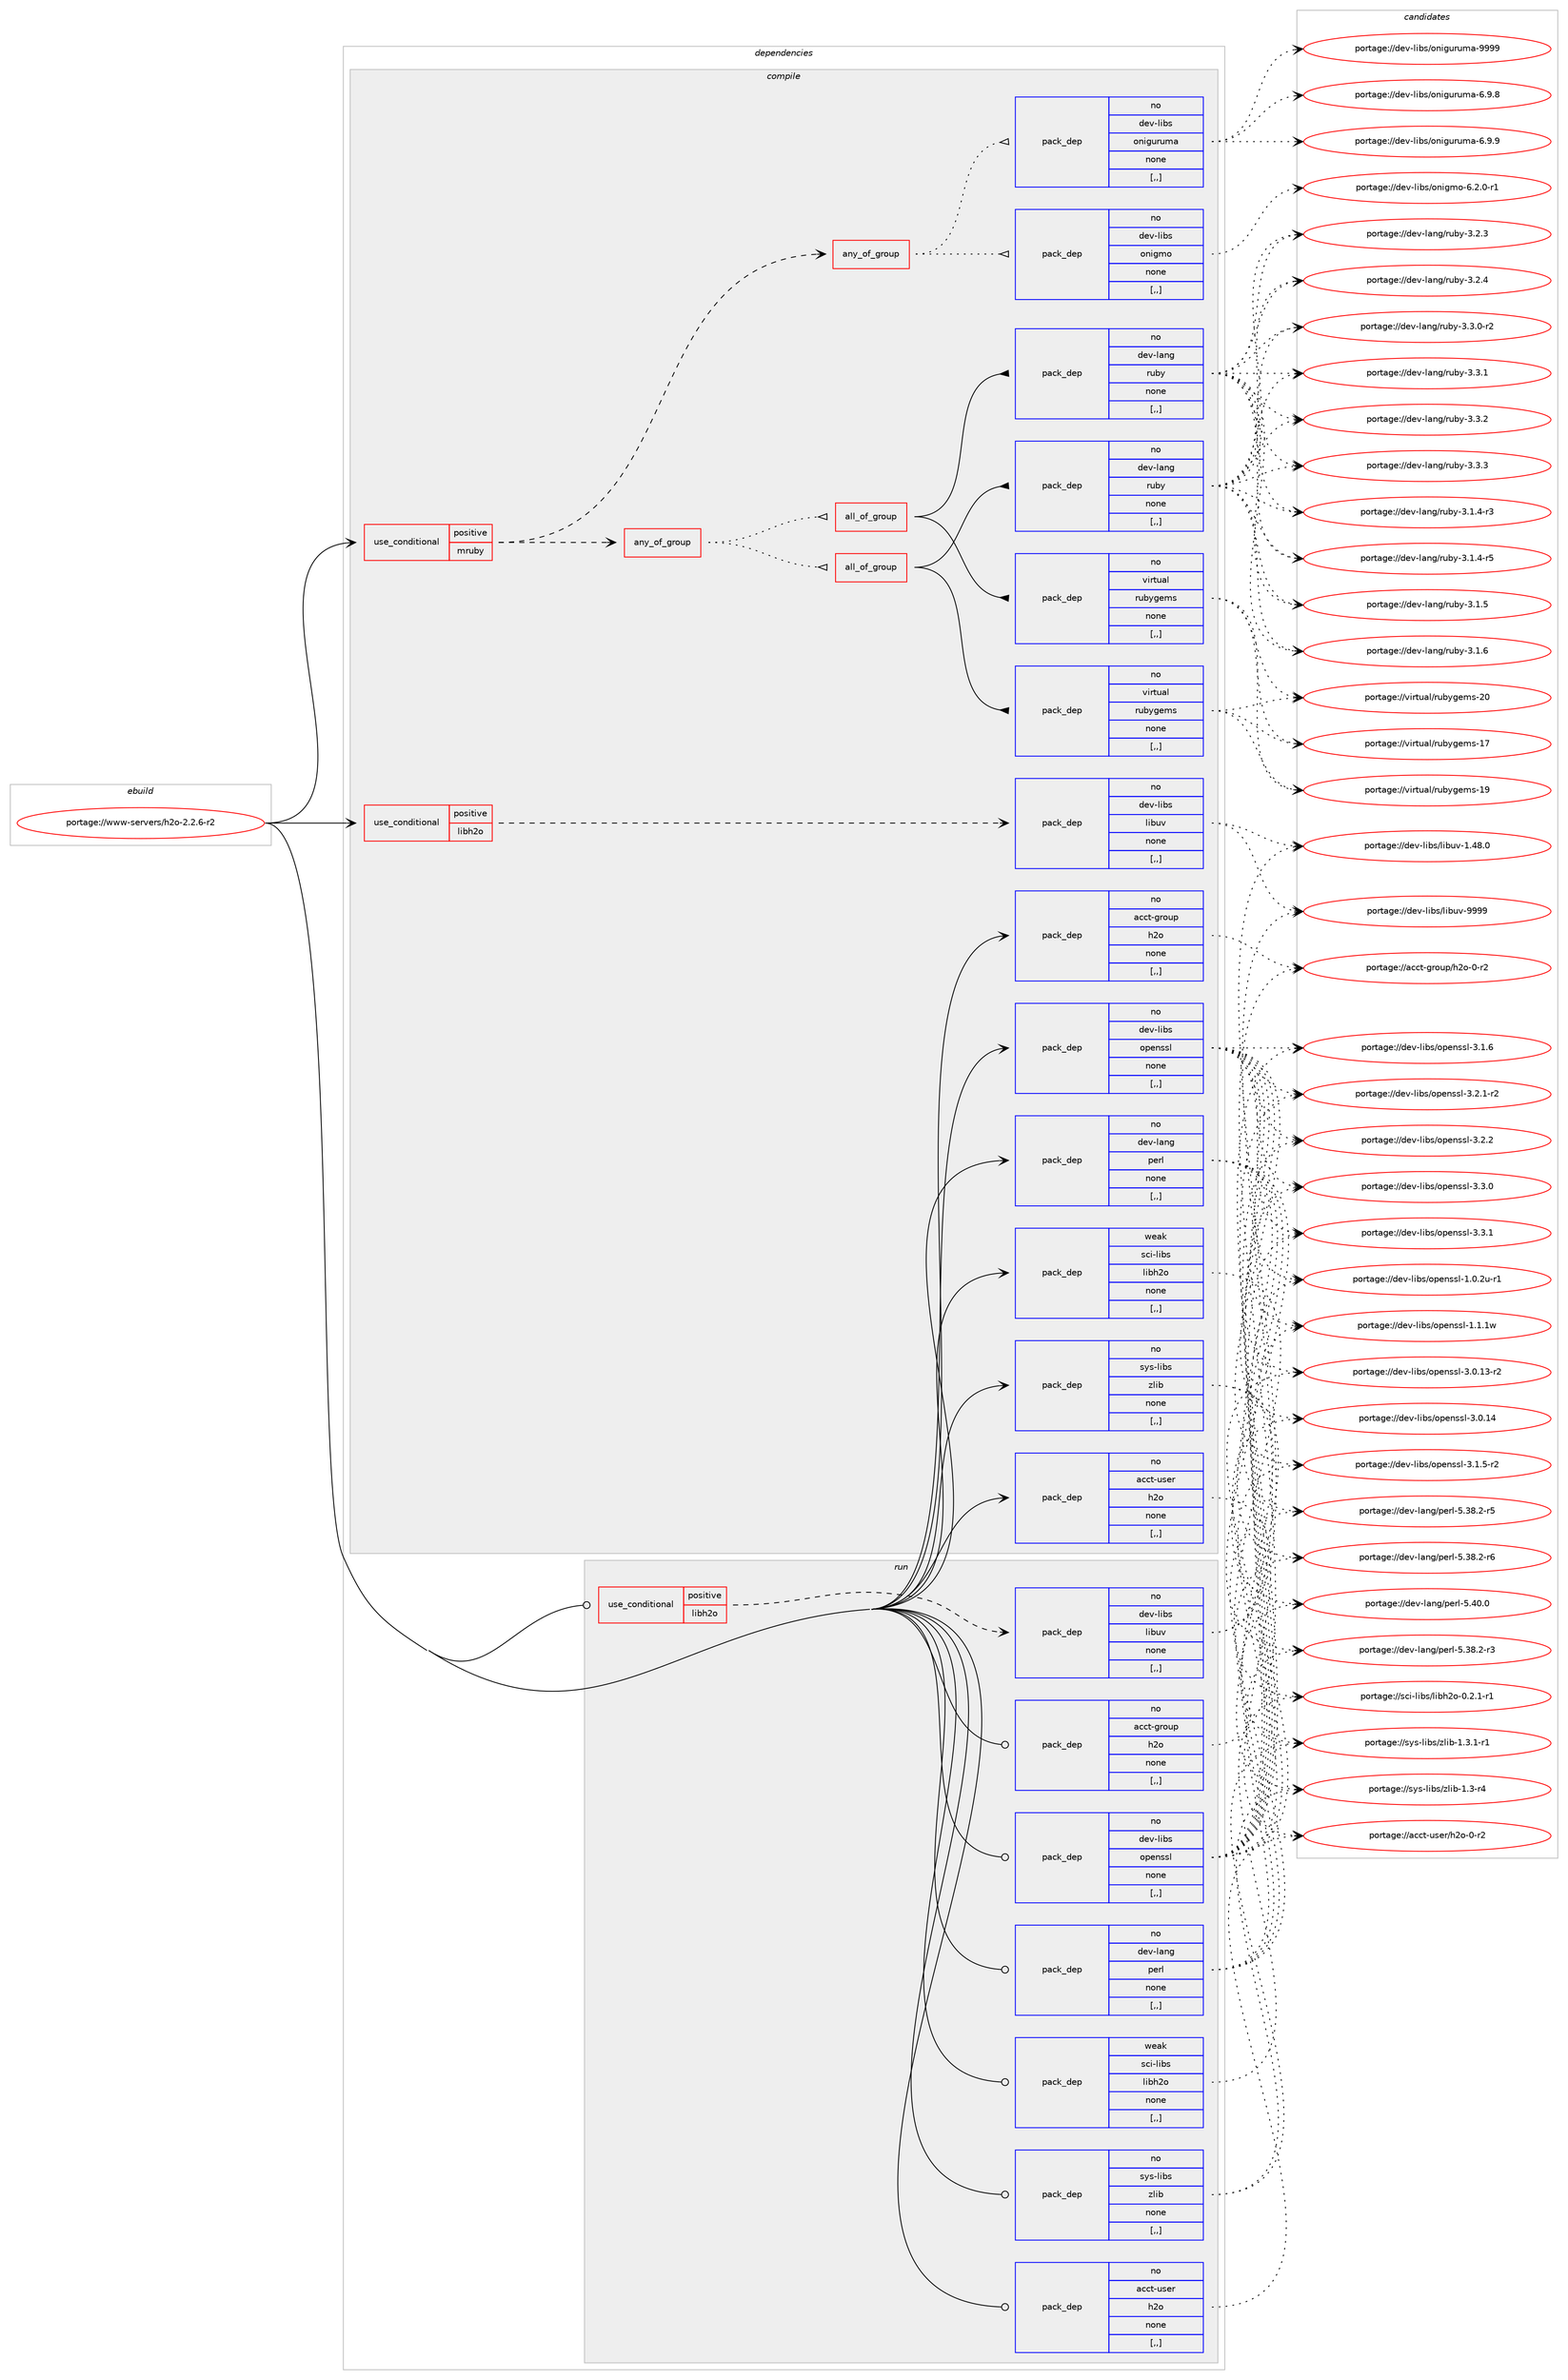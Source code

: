 digraph prolog {

# *************
# Graph options
# *************

newrank=true;
concentrate=true;
compound=true;
graph [rankdir=LR,fontname=Helvetica,fontsize=10,ranksep=1.5];#, ranksep=2.5, nodesep=0.2];
edge  [arrowhead=vee];
node  [fontname=Helvetica,fontsize=10];

# **********
# The ebuild
# **********

subgraph cluster_leftcol {
color=gray;
rank=same;
label=<<i>ebuild</i>>;
id [label="portage://www-servers/h2o-2.2.6-r2", color=red, width=4, href="../www-servers/h2o-2.2.6-r2.svg"];
}

# ****************
# The dependencies
# ****************

subgraph cluster_midcol {
color=gray;
label=<<i>dependencies</i>>;
subgraph cluster_compile {
fillcolor="#eeeeee";
style=filled;
label=<<i>compile</i>>;
subgraph cond117844 {
dependency443219 [label=<<TABLE BORDER="0" CELLBORDER="1" CELLSPACING="0" CELLPADDING="4"><TR><TD ROWSPAN="3" CELLPADDING="10">use_conditional</TD></TR><TR><TD>positive</TD></TR><TR><TD>libh2o</TD></TR></TABLE>>, shape=none, color=red];
subgraph pack322086 {
dependency443220 [label=<<TABLE BORDER="0" CELLBORDER="1" CELLSPACING="0" CELLPADDING="4" WIDTH="220"><TR><TD ROWSPAN="6" CELLPADDING="30">pack_dep</TD></TR><TR><TD WIDTH="110">no</TD></TR><TR><TD>dev-libs</TD></TR><TR><TD>libuv</TD></TR><TR><TD>none</TD></TR><TR><TD>[,,]</TD></TR></TABLE>>, shape=none, color=blue];
}
dependency443219:e -> dependency443220:w [weight=20,style="dashed",arrowhead="vee"];
}
id:e -> dependency443219:w [weight=20,style="solid",arrowhead="vee"];
subgraph cond117845 {
dependency443221 [label=<<TABLE BORDER="0" CELLBORDER="1" CELLSPACING="0" CELLPADDING="4"><TR><TD ROWSPAN="3" CELLPADDING="10">use_conditional</TD></TR><TR><TD>positive</TD></TR><TR><TD>mruby</TD></TR></TABLE>>, shape=none, color=red];
subgraph any3076 {
dependency443222 [label=<<TABLE BORDER="0" CELLBORDER="1" CELLSPACING="0" CELLPADDING="4"><TR><TD CELLPADDING="10">any_of_group</TD></TR></TABLE>>, shape=none, color=red];subgraph all216 {
dependency443223 [label=<<TABLE BORDER="0" CELLBORDER="1" CELLSPACING="0" CELLPADDING="4"><TR><TD CELLPADDING="10">all_of_group</TD></TR></TABLE>>, shape=none, color=red];subgraph pack322087 {
dependency443224 [label=<<TABLE BORDER="0" CELLBORDER="1" CELLSPACING="0" CELLPADDING="4" WIDTH="220"><TR><TD ROWSPAN="6" CELLPADDING="30">pack_dep</TD></TR><TR><TD WIDTH="110">no</TD></TR><TR><TD>dev-lang</TD></TR><TR><TD>ruby</TD></TR><TR><TD>none</TD></TR><TR><TD>[,,]</TD></TR></TABLE>>, shape=none, color=blue];
}
dependency443223:e -> dependency443224:w [weight=20,style="solid",arrowhead="inv"];
subgraph pack322088 {
dependency443225 [label=<<TABLE BORDER="0" CELLBORDER="1" CELLSPACING="0" CELLPADDING="4" WIDTH="220"><TR><TD ROWSPAN="6" CELLPADDING="30">pack_dep</TD></TR><TR><TD WIDTH="110">no</TD></TR><TR><TD>virtual</TD></TR><TR><TD>rubygems</TD></TR><TR><TD>none</TD></TR><TR><TD>[,,]</TD></TR></TABLE>>, shape=none, color=blue];
}
dependency443223:e -> dependency443225:w [weight=20,style="solid",arrowhead="inv"];
}
dependency443222:e -> dependency443223:w [weight=20,style="dotted",arrowhead="oinv"];
subgraph all217 {
dependency443226 [label=<<TABLE BORDER="0" CELLBORDER="1" CELLSPACING="0" CELLPADDING="4"><TR><TD CELLPADDING="10">all_of_group</TD></TR></TABLE>>, shape=none, color=red];subgraph pack322089 {
dependency443227 [label=<<TABLE BORDER="0" CELLBORDER="1" CELLSPACING="0" CELLPADDING="4" WIDTH="220"><TR><TD ROWSPAN="6" CELLPADDING="30">pack_dep</TD></TR><TR><TD WIDTH="110">no</TD></TR><TR><TD>dev-lang</TD></TR><TR><TD>ruby</TD></TR><TR><TD>none</TD></TR><TR><TD>[,,]</TD></TR></TABLE>>, shape=none, color=blue];
}
dependency443226:e -> dependency443227:w [weight=20,style="solid",arrowhead="inv"];
subgraph pack322090 {
dependency443228 [label=<<TABLE BORDER="0" CELLBORDER="1" CELLSPACING="0" CELLPADDING="4" WIDTH="220"><TR><TD ROWSPAN="6" CELLPADDING="30">pack_dep</TD></TR><TR><TD WIDTH="110">no</TD></TR><TR><TD>virtual</TD></TR><TR><TD>rubygems</TD></TR><TR><TD>none</TD></TR><TR><TD>[,,]</TD></TR></TABLE>>, shape=none, color=blue];
}
dependency443226:e -> dependency443228:w [weight=20,style="solid",arrowhead="inv"];
}
dependency443222:e -> dependency443226:w [weight=20,style="dotted",arrowhead="oinv"];
}
dependency443221:e -> dependency443222:w [weight=20,style="dashed",arrowhead="vee"];
subgraph any3077 {
dependency443229 [label=<<TABLE BORDER="0" CELLBORDER="1" CELLSPACING="0" CELLPADDING="4"><TR><TD CELLPADDING="10">any_of_group</TD></TR></TABLE>>, shape=none, color=red];subgraph pack322091 {
dependency443230 [label=<<TABLE BORDER="0" CELLBORDER="1" CELLSPACING="0" CELLPADDING="4" WIDTH="220"><TR><TD ROWSPAN="6" CELLPADDING="30">pack_dep</TD></TR><TR><TD WIDTH="110">no</TD></TR><TR><TD>dev-libs</TD></TR><TR><TD>onigmo</TD></TR><TR><TD>none</TD></TR><TR><TD>[,,]</TD></TR></TABLE>>, shape=none, color=blue];
}
dependency443229:e -> dependency443230:w [weight=20,style="dotted",arrowhead="oinv"];
subgraph pack322092 {
dependency443231 [label=<<TABLE BORDER="0" CELLBORDER="1" CELLSPACING="0" CELLPADDING="4" WIDTH="220"><TR><TD ROWSPAN="6" CELLPADDING="30">pack_dep</TD></TR><TR><TD WIDTH="110">no</TD></TR><TR><TD>dev-libs</TD></TR><TR><TD>oniguruma</TD></TR><TR><TD>none</TD></TR><TR><TD>[,,]</TD></TR></TABLE>>, shape=none, color=blue];
}
dependency443229:e -> dependency443231:w [weight=20,style="dotted",arrowhead="oinv"];
}
dependency443221:e -> dependency443229:w [weight=20,style="dashed",arrowhead="vee"];
}
id:e -> dependency443221:w [weight=20,style="solid",arrowhead="vee"];
subgraph pack322093 {
dependency443232 [label=<<TABLE BORDER="0" CELLBORDER="1" CELLSPACING="0" CELLPADDING="4" WIDTH="220"><TR><TD ROWSPAN="6" CELLPADDING="30">pack_dep</TD></TR><TR><TD WIDTH="110">no</TD></TR><TR><TD>acct-group</TD></TR><TR><TD>h2o</TD></TR><TR><TD>none</TD></TR><TR><TD>[,,]</TD></TR></TABLE>>, shape=none, color=blue];
}
id:e -> dependency443232:w [weight=20,style="solid",arrowhead="vee"];
subgraph pack322094 {
dependency443233 [label=<<TABLE BORDER="0" CELLBORDER="1" CELLSPACING="0" CELLPADDING="4" WIDTH="220"><TR><TD ROWSPAN="6" CELLPADDING="30">pack_dep</TD></TR><TR><TD WIDTH="110">no</TD></TR><TR><TD>acct-user</TD></TR><TR><TD>h2o</TD></TR><TR><TD>none</TD></TR><TR><TD>[,,]</TD></TR></TABLE>>, shape=none, color=blue];
}
id:e -> dependency443233:w [weight=20,style="solid",arrowhead="vee"];
subgraph pack322095 {
dependency443234 [label=<<TABLE BORDER="0" CELLBORDER="1" CELLSPACING="0" CELLPADDING="4" WIDTH="220"><TR><TD ROWSPAN="6" CELLPADDING="30">pack_dep</TD></TR><TR><TD WIDTH="110">no</TD></TR><TR><TD>dev-lang</TD></TR><TR><TD>perl</TD></TR><TR><TD>none</TD></TR><TR><TD>[,,]</TD></TR></TABLE>>, shape=none, color=blue];
}
id:e -> dependency443234:w [weight=20,style="solid",arrowhead="vee"];
subgraph pack322096 {
dependency443235 [label=<<TABLE BORDER="0" CELLBORDER="1" CELLSPACING="0" CELLPADDING="4" WIDTH="220"><TR><TD ROWSPAN="6" CELLPADDING="30">pack_dep</TD></TR><TR><TD WIDTH="110">no</TD></TR><TR><TD>dev-libs</TD></TR><TR><TD>openssl</TD></TR><TR><TD>none</TD></TR><TR><TD>[,,]</TD></TR></TABLE>>, shape=none, color=blue];
}
id:e -> dependency443235:w [weight=20,style="solid",arrowhead="vee"];
subgraph pack322097 {
dependency443236 [label=<<TABLE BORDER="0" CELLBORDER="1" CELLSPACING="0" CELLPADDING="4" WIDTH="220"><TR><TD ROWSPAN="6" CELLPADDING="30">pack_dep</TD></TR><TR><TD WIDTH="110">no</TD></TR><TR><TD>sys-libs</TD></TR><TR><TD>zlib</TD></TR><TR><TD>none</TD></TR><TR><TD>[,,]</TD></TR></TABLE>>, shape=none, color=blue];
}
id:e -> dependency443236:w [weight=20,style="solid",arrowhead="vee"];
subgraph pack322098 {
dependency443237 [label=<<TABLE BORDER="0" CELLBORDER="1" CELLSPACING="0" CELLPADDING="4" WIDTH="220"><TR><TD ROWSPAN="6" CELLPADDING="30">pack_dep</TD></TR><TR><TD WIDTH="110">weak</TD></TR><TR><TD>sci-libs</TD></TR><TR><TD>libh2o</TD></TR><TR><TD>none</TD></TR><TR><TD>[,,]</TD></TR></TABLE>>, shape=none, color=blue];
}
id:e -> dependency443237:w [weight=20,style="solid",arrowhead="vee"];
}
subgraph cluster_compileandrun {
fillcolor="#eeeeee";
style=filled;
label=<<i>compile and run</i>>;
}
subgraph cluster_run {
fillcolor="#eeeeee";
style=filled;
label=<<i>run</i>>;
subgraph cond117846 {
dependency443238 [label=<<TABLE BORDER="0" CELLBORDER="1" CELLSPACING="0" CELLPADDING="4"><TR><TD ROWSPAN="3" CELLPADDING="10">use_conditional</TD></TR><TR><TD>positive</TD></TR><TR><TD>libh2o</TD></TR></TABLE>>, shape=none, color=red];
subgraph pack322099 {
dependency443239 [label=<<TABLE BORDER="0" CELLBORDER="1" CELLSPACING="0" CELLPADDING="4" WIDTH="220"><TR><TD ROWSPAN="6" CELLPADDING="30">pack_dep</TD></TR><TR><TD WIDTH="110">no</TD></TR><TR><TD>dev-libs</TD></TR><TR><TD>libuv</TD></TR><TR><TD>none</TD></TR><TR><TD>[,,]</TD></TR></TABLE>>, shape=none, color=blue];
}
dependency443238:e -> dependency443239:w [weight=20,style="dashed",arrowhead="vee"];
}
id:e -> dependency443238:w [weight=20,style="solid",arrowhead="odot"];
subgraph pack322100 {
dependency443240 [label=<<TABLE BORDER="0" CELLBORDER="1" CELLSPACING="0" CELLPADDING="4" WIDTH="220"><TR><TD ROWSPAN="6" CELLPADDING="30">pack_dep</TD></TR><TR><TD WIDTH="110">no</TD></TR><TR><TD>acct-group</TD></TR><TR><TD>h2o</TD></TR><TR><TD>none</TD></TR><TR><TD>[,,]</TD></TR></TABLE>>, shape=none, color=blue];
}
id:e -> dependency443240:w [weight=20,style="solid",arrowhead="odot"];
subgraph pack322101 {
dependency443241 [label=<<TABLE BORDER="0" CELLBORDER="1" CELLSPACING="0" CELLPADDING="4" WIDTH="220"><TR><TD ROWSPAN="6" CELLPADDING="30">pack_dep</TD></TR><TR><TD WIDTH="110">no</TD></TR><TR><TD>acct-user</TD></TR><TR><TD>h2o</TD></TR><TR><TD>none</TD></TR><TR><TD>[,,]</TD></TR></TABLE>>, shape=none, color=blue];
}
id:e -> dependency443241:w [weight=20,style="solid",arrowhead="odot"];
subgraph pack322102 {
dependency443242 [label=<<TABLE BORDER="0" CELLBORDER="1" CELLSPACING="0" CELLPADDING="4" WIDTH="220"><TR><TD ROWSPAN="6" CELLPADDING="30">pack_dep</TD></TR><TR><TD WIDTH="110">no</TD></TR><TR><TD>dev-lang</TD></TR><TR><TD>perl</TD></TR><TR><TD>none</TD></TR><TR><TD>[,,]</TD></TR></TABLE>>, shape=none, color=blue];
}
id:e -> dependency443242:w [weight=20,style="solid",arrowhead="odot"];
subgraph pack322103 {
dependency443243 [label=<<TABLE BORDER="0" CELLBORDER="1" CELLSPACING="0" CELLPADDING="4" WIDTH="220"><TR><TD ROWSPAN="6" CELLPADDING="30">pack_dep</TD></TR><TR><TD WIDTH="110">no</TD></TR><TR><TD>dev-libs</TD></TR><TR><TD>openssl</TD></TR><TR><TD>none</TD></TR><TR><TD>[,,]</TD></TR></TABLE>>, shape=none, color=blue];
}
id:e -> dependency443243:w [weight=20,style="solid",arrowhead="odot"];
subgraph pack322104 {
dependency443244 [label=<<TABLE BORDER="0" CELLBORDER="1" CELLSPACING="0" CELLPADDING="4" WIDTH="220"><TR><TD ROWSPAN="6" CELLPADDING="30">pack_dep</TD></TR><TR><TD WIDTH="110">no</TD></TR><TR><TD>sys-libs</TD></TR><TR><TD>zlib</TD></TR><TR><TD>none</TD></TR><TR><TD>[,,]</TD></TR></TABLE>>, shape=none, color=blue];
}
id:e -> dependency443244:w [weight=20,style="solid",arrowhead="odot"];
subgraph pack322105 {
dependency443245 [label=<<TABLE BORDER="0" CELLBORDER="1" CELLSPACING="0" CELLPADDING="4" WIDTH="220"><TR><TD ROWSPAN="6" CELLPADDING="30">pack_dep</TD></TR><TR><TD WIDTH="110">weak</TD></TR><TR><TD>sci-libs</TD></TR><TR><TD>libh2o</TD></TR><TR><TD>none</TD></TR><TR><TD>[,,]</TD></TR></TABLE>>, shape=none, color=blue];
}
id:e -> dependency443245:w [weight=20,style="solid",arrowhead="odot"];
}
}

# **************
# The candidates
# **************

subgraph cluster_choices {
rank=same;
color=gray;
label=<<i>candidates</i>>;

subgraph choice322086 {
color=black;
nodesep=1;
choice1001011184510810598115471081059811711845494652564648 [label="portage://dev-libs/libuv-1.48.0", color=red, width=4,href="../dev-libs/libuv-1.48.0.svg"];
choice100101118451081059811547108105981171184557575757 [label="portage://dev-libs/libuv-9999", color=red, width=4,href="../dev-libs/libuv-9999.svg"];
dependency443220:e -> choice1001011184510810598115471081059811711845494652564648:w [style=dotted,weight="100"];
dependency443220:e -> choice100101118451081059811547108105981171184557575757:w [style=dotted,weight="100"];
}
subgraph choice322087 {
color=black;
nodesep=1;
choice100101118451089711010347114117981214551464946524511451 [label="portage://dev-lang/ruby-3.1.4-r3", color=red, width=4,href="../dev-lang/ruby-3.1.4-r3.svg"];
choice100101118451089711010347114117981214551464946524511453 [label="portage://dev-lang/ruby-3.1.4-r5", color=red, width=4,href="../dev-lang/ruby-3.1.4-r5.svg"];
choice10010111845108971101034711411798121455146494653 [label="portage://dev-lang/ruby-3.1.5", color=red, width=4,href="../dev-lang/ruby-3.1.5.svg"];
choice10010111845108971101034711411798121455146494654 [label="portage://dev-lang/ruby-3.1.6", color=red, width=4,href="../dev-lang/ruby-3.1.6.svg"];
choice10010111845108971101034711411798121455146504651 [label="portage://dev-lang/ruby-3.2.3", color=red, width=4,href="../dev-lang/ruby-3.2.3.svg"];
choice10010111845108971101034711411798121455146504652 [label="portage://dev-lang/ruby-3.2.4", color=red, width=4,href="../dev-lang/ruby-3.2.4.svg"];
choice100101118451089711010347114117981214551465146484511450 [label="portage://dev-lang/ruby-3.3.0-r2", color=red, width=4,href="../dev-lang/ruby-3.3.0-r2.svg"];
choice10010111845108971101034711411798121455146514649 [label="portage://dev-lang/ruby-3.3.1", color=red, width=4,href="../dev-lang/ruby-3.3.1.svg"];
choice10010111845108971101034711411798121455146514650 [label="portage://dev-lang/ruby-3.3.2", color=red, width=4,href="../dev-lang/ruby-3.3.2.svg"];
choice10010111845108971101034711411798121455146514651 [label="portage://dev-lang/ruby-3.3.3", color=red, width=4,href="../dev-lang/ruby-3.3.3.svg"];
dependency443224:e -> choice100101118451089711010347114117981214551464946524511451:w [style=dotted,weight="100"];
dependency443224:e -> choice100101118451089711010347114117981214551464946524511453:w [style=dotted,weight="100"];
dependency443224:e -> choice10010111845108971101034711411798121455146494653:w [style=dotted,weight="100"];
dependency443224:e -> choice10010111845108971101034711411798121455146494654:w [style=dotted,weight="100"];
dependency443224:e -> choice10010111845108971101034711411798121455146504651:w [style=dotted,weight="100"];
dependency443224:e -> choice10010111845108971101034711411798121455146504652:w [style=dotted,weight="100"];
dependency443224:e -> choice100101118451089711010347114117981214551465146484511450:w [style=dotted,weight="100"];
dependency443224:e -> choice10010111845108971101034711411798121455146514649:w [style=dotted,weight="100"];
dependency443224:e -> choice10010111845108971101034711411798121455146514650:w [style=dotted,weight="100"];
dependency443224:e -> choice10010111845108971101034711411798121455146514651:w [style=dotted,weight="100"];
}
subgraph choice322088 {
color=black;
nodesep=1;
choice118105114116117971084711411798121103101109115454955 [label="portage://virtual/rubygems-17", color=red, width=4,href="../virtual/rubygems-17.svg"];
choice118105114116117971084711411798121103101109115454957 [label="portage://virtual/rubygems-19", color=red, width=4,href="../virtual/rubygems-19.svg"];
choice118105114116117971084711411798121103101109115455048 [label="portage://virtual/rubygems-20", color=red, width=4,href="../virtual/rubygems-20.svg"];
dependency443225:e -> choice118105114116117971084711411798121103101109115454955:w [style=dotted,weight="100"];
dependency443225:e -> choice118105114116117971084711411798121103101109115454957:w [style=dotted,weight="100"];
dependency443225:e -> choice118105114116117971084711411798121103101109115455048:w [style=dotted,weight="100"];
}
subgraph choice322089 {
color=black;
nodesep=1;
choice100101118451089711010347114117981214551464946524511451 [label="portage://dev-lang/ruby-3.1.4-r3", color=red, width=4,href="../dev-lang/ruby-3.1.4-r3.svg"];
choice100101118451089711010347114117981214551464946524511453 [label="portage://dev-lang/ruby-3.1.4-r5", color=red, width=4,href="../dev-lang/ruby-3.1.4-r5.svg"];
choice10010111845108971101034711411798121455146494653 [label="portage://dev-lang/ruby-3.1.5", color=red, width=4,href="../dev-lang/ruby-3.1.5.svg"];
choice10010111845108971101034711411798121455146494654 [label="portage://dev-lang/ruby-3.1.6", color=red, width=4,href="../dev-lang/ruby-3.1.6.svg"];
choice10010111845108971101034711411798121455146504651 [label="portage://dev-lang/ruby-3.2.3", color=red, width=4,href="../dev-lang/ruby-3.2.3.svg"];
choice10010111845108971101034711411798121455146504652 [label="portage://dev-lang/ruby-3.2.4", color=red, width=4,href="../dev-lang/ruby-3.2.4.svg"];
choice100101118451089711010347114117981214551465146484511450 [label="portage://dev-lang/ruby-3.3.0-r2", color=red, width=4,href="../dev-lang/ruby-3.3.0-r2.svg"];
choice10010111845108971101034711411798121455146514649 [label="portage://dev-lang/ruby-3.3.1", color=red, width=4,href="../dev-lang/ruby-3.3.1.svg"];
choice10010111845108971101034711411798121455146514650 [label="portage://dev-lang/ruby-3.3.2", color=red, width=4,href="../dev-lang/ruby-3.3.2.svg"];
choice10010111845108971101034711411798121455146514651 [label="portage://dev-lang/ruby-3.3.3", color=red, width=4,href="../dev-lang/ruby-3.3.3.svg"];
dependency443227:e -> choice100101118451089711010347114117981214551464946524511451:w [style=dotted,weight="100"];
dependency443227:e -> choice100101118451089711010347114117981214551464946524511453:w [style=dotted,weight="100"];
dependency443227:e -> choice10010111845108971101034711411798121455146494653:w [style=dotted,weight="100"];
dependency443227:e -> choice10010111845108971101034711411798121455146494654:w [style=dotted,weight="100"];
dependency443227:e -> choice10010111845108971101034711411798121455146504651:w [style=dotted,weight="100"];
dependency443227:e -> choice10010111845108971101034711411798121455146504652:w [style=dotted,weight="100"];
dependency443227:e -> choice100101118451089711010347114117981214551465146484511450:w [style=dotted,weight="100"];
dependency443227:e -> choice10010111845108971101034711411798121455146514649:w [style=dotted,weight="100"];
dependency443227:e -> choice10010111845108971101034711411798121455146514650:w [style=dotted,weight="100"];
dependency443227:e -> choice10010111845108971101034711411798121455146514651:w [style=dotted,weight="100"];
}
subgraph choice322090 {
color=black;
nodesep=1;
choice118105114116117971084711411798121103101109115454955 [label="portage://virtual/rubygems-17", color=red, width=4,href="../virtual/rubygems-17.svg"];
choice118105114116117971084711411798121103101109115454957 [label="portage://virtual/rubygems-19", color=red, width=4,href="../virtual/rubygems-19.svg"];
choice118105114116117971084711411798121103101109115455048 [label="portage://virtual/rubygems-20", color=red, width=4,href="../virtual/rubygems-20.svg"];
dependency443228:e -> choice118105114116117971084711411798121103101109115454955:w [style=dotted,weight="100"];
dependency443228:e -> choice118105114116117971084711411798121103101109115454957:w [style=dotted,weight="100"];
dependency443228:e -> choice118105114116117971084711411798121103101109115455048:w [style=dotted,weight="100"];
}
subgraph choice322091 {
color=black;
nodesep=1;
choice1001011184510810598115471111101051031091114554465046484511449 [label="portage://dev-libs/onigmo-6.2.0-r1", color=red, width=4,href="../dev-libs/onigmo-6.2.0-r1.svg"];
dependency443230:e -> choice1001011184510810598115471111101051031091114554465046484511449:w [style=dotted,weight="100"];
}
subgraph choice322092 {
color=black;
nodesep=1;
choice10010111845108105981154711111010510311711411710997455446574656 [label="portage://dev-libs/oniguruma-6.9.8", color=red, width=4,href="../dev-libs/oniguruma-6.9.8.svg"];
choice10010111845108105981154711111010510311711411710997455446574657 [label="portage://dev-libs/oniguruma-6.9.9", color=red, width=4,href="../dev-libs/oniguruma-6.9.9.svg"];
choice100101118451081059811547111110105103117114117109974557575757 [label="portage://dev-libs/oniguruma-9999", color=red, width=4,href="../dev-libs/oniguruma-9999.svg"];
dependency443231:e -> choice10010111845108105981154711111010510311711411710997455446574656:w [style=dotted,weight="100"];
dependency443231:e -> choice10010111845108105981154711111010510311711411710997455446574657:w [style=dotted,weight="100"];
dependency443231:e -> choice100101118451081059811547111110105103117114117109974557575757:w [style=dotted,weight="100"];
}
subgraph choice322093 {
color=black;
nodesep=1;
choice97999911645103114111117112471045011145484511450 [label="portage://acct-group/h2o-0-r2", color=red, width=4,href="../acct-group/h2o-0-r2.svg"];
dependency443232:e -> choice97999911645103114111117112471045011145484511450:w [style=dotted,weight="100"];
}
subgraph choice322094 {
color=black;
nodesep=1;
choice97999911645117115101114471045011145484511450 [label="portage://acct-user/h2o-0-r2", color=red, width=4,href="../acct-user/h2o-0-r2.svg"];
dependency443233:e -> choice97999911645117115101114471045011145484511450:w [style=dotted,weight="100"];
}
subgraph choice322095 {
color=black;
nodesep=1;
choice100101118451089711010347112101114108455346515646504511451 [label="portage://dev-lang/perl-5.38.2-r3", color=red, width=4,href="../dev-lang/perl-5.38.2-r3.svg"];
choice100101118451089711010347112101114108455346515646504511453 [label="portage://dev-lang/perl-5.38.2-r5", color=red, width=4,href="../dev-lang/perl-5.38.2-r5.svg"];
choice100101118451089711010347112101114108455346515646504511454 [label="portage://dev-lang/perl-5.38.2-r6", color=red, width=4,href="../dev-lang/perl-5.38.2-r6.svg"];
choice10010111845108971101034711210111410845534652484648 [label="portage://dev-lang/perl-5.40.0", color=red, width=4,href="../dev-lang/perl-5.40.0.svg"];
dependency443234:e -> choice100101118451089711010347112101114108455346515646504511451:w [style=dotted,weight="100"];
dependency443234:e -> choice100101118451089711010347112101114108455346515646504511453:w [style=dotted,weight="100"];
dependency443234:e -> choice100101118451089711010347112101114108455346515646504511454:w [style=dotted,weight="100"];
dependency443234:e -> choice10010111845108971101034711210111410845534652484648:w [style=dotted,weight="100"];
}
subgraph choice322096 {
color=black;
nodesep=1;
choice1001011184510810598115471111121011101151151084549464846501174511449 [label="portage://dev-libs/openssl-1.0.2u-r1", color=red, width=4,href="../dev-libs/openssl-1.0.2u-r1.svg"];
choice100101118451081059811547111112101110115115108454946494649119 [label="portage://dev-libs/openssl-1.1.1w", color=red, width=4,href="../dev-libs/openssl-1.1.1w.svg"];
choice100101118451081059811547111112101110115115108455146484649514511450 [label="portage://dev-libs/openssl-3.0.13-r2", color=red, width=4,href="../dev-libs/openssl-3.0.13-r2.svg"];
choice10010111845108105981154711111210111011511510845514648464952 [label="portage://dev-libs/openssl-3.0.14", color=red, width=4,href="../dev-libs/openssl-3.0.14.svg"];
choice1001011184510810598115471111121011101151151084551464946534511450 [label="portage://dev-libs/openssl-3.1.5-r2", color=red, width=4,href="../dev-libs/openssl-3.1.5-r2.svg"];
choice100101118451081059811547111112101110115115108455146494654 [label="portage://dev-libs/openssl-3.1.6", color=red, width=4,href="../dev-libs/openssl-3.1.6.svg"];
choice1001011184510810598115471111121011101151151084551465046494511450 [label="portage://dev-libs/openssl-3.2.1-r2", color=red, width=4,href="../dev-libs/openssl-3.2.1-r2.svg"];
choice100101118451081059811547111112101110115115108455146504650 [label="portage://dev-libs/openssl-3.2.2", color=red, width=4,href="../dev-libs/openssl-3.2.2.svg"];
choice100101118451081059811547111112101110115115108455146514648 [label="portage://dev-libs/openssl-3.3.0", color=red, width=4,href="../dev-libs/openssl-3.3.0.svg"];
choice100101118451081059811547111112101110115115108455146514649 [label="portage://dev-libs/openssl-3.3.1", color=red, width=4,href="../dev-libs/openssl-3.3.1.svg"];
dependency443235:e -> choice1001011184510810598115471111121011101151151084549464846501174511449:w [style=dotted,weight="100"];
dependency443235:e -> choice100101118451081059811547111112101110115115108454946494649119:w [style=dotted,weight="100"];
dependency443235:e -> choice100101118451081059811547111112101110115115108455146484649514511450:w [style=dotted,weight="100"];
dependency443235:e -> choice10010111845108105981154711111210111011511510845514648464952:w [style=dotted,weight="100"];
dependency443235:e -> choice1001011184510810598115471111121011101151151084551464946534511450:w [style=dotted,weight="100"];
dependency443235:e -> choice100101118451081059811547111112101110115115108455146494654:w [style=dotted,weight="100"];
dependency443235:e -> choice1001011184510810598115471111121011101151151084551465046494511450:w [style=dotted,weight="100"];
dependency443235:e -> choice100101118451081059811547111112101110115115108455146504650:w [style=dotted,weight="100"];
dependency443235:e -> choice100101118451081059811547111112101110115115108455146514648:w [style=dotted,weight="100"];
dependency443235:e -> choice100101118451081059811547111112101110115115108455146514649:w [style=dotted,weight="100"];
}
subgraph choice322097 {
color=black;
nodesep=1;
choice11512111545108105981154712210810598454946514511452 [label="portage://sys-libs/zlib-1.3-r4", color=red, width=4,href="../sys-libs/zlib-1.3-r4.svg"];
choice115121115451081059811547122108105984549465146494511449 [label="portage://sys-libs/zlib-1.3.1-r1", color=red, width=4,href="../sys-libs/zlib-1.3.1-r1.svg"];
dependency443236:e -> choice11512111545108105981154712210810598454946514511452:w [style=dotted,weight="100"];
dependency443236:e -> choice115121115451081059811547122108105984549465146494511449:w [style=dotted,weight="100"];
}
subgraph choice322098 {
color=black;
nodesep=1;
choice1159910545108105981154710810598104501114548465046494511449 [label="portage://sci-libs/libh2o-0.2.1-r1", color=red, width=4,href="../sci-libs/libh2o-0.2.1-r1.svg"];
dependency443237:e -> choice1159910545108105981154710810598104501114548465046494511449:w [style=dotted,weight="100"];
}
subgraph choice322099 {
color=black;
nodesep=1;
choice1001011184510810598115471081059811711845494652564648 [label="portage://dev-libs/libuv-1.48.0", color=red, width=4,href="../dev-libs/libuv-1.48.0.svg"];
choice100101118451081059811547108105981171184557575757 [label="portage://dev-libs/libuv-9999", color=red, width=4,href="../dev-libs/libuv-9999.svg"];
dependency443239:e -> choice1001011184510810598115471081059811711845494652564648:w [style=dotted,weight="100"];
dependency443239:e -> choice100101118451081059811547108105981171184557575757:w [style=dotted,weight="100"];
}
subgraph choice322100 {
color=black;
nodesep=1;
choice97999911645103114111117112471045011145484511450 [label="portage://acct-group/h2o-0-r2", color=red, width=4,href="../acct-group/h2o-0-r2.svg"];
dependency443240:e -> choice97999911645103114111117112471045011145484511450:w [style=dotted,weight="100"];
}
subgraph choice322101 {
color=black;
nodesep=1;
choice97999911645117115101114471045011145484511450 [label="portage://acct-user/h2o-0-r2", color=red, width=4,href="../acct-user/h2o-0-r2.svg"];
dependency443241:e -> choice97999911645117115101114471045011145484511450:w [style=dotted,weight="100"];
}
subgraph choice322102 {
color=black;
nodesep=1;
choice100101118451089711010347112101114108455346515646504511451 [label="portage://dev-lang/perl-5.38.2-r3", color=red, width=4,href="../dev-lang/perl-5.38.2-r3.svg"];
choice100101118451089711010347112101114108455346515646504511453 [label="portage://dev-lang/perl-5.38.2-r5", color=red, width=4,href="../dev-lang/perl-5.38.2-r5.svg"];
choice100101118451089711010347112101114108455346515646504511454 [label="portage://dev-lang/perl-5.38.2-r6", color=red, width=4,href="../dev-lang/perl-5.38.2-r6.svg"];
choice10010111845108971101034711210111410845534652484648 [label="portage://dev-lang/perl-5.40.0", color=red, width=4,href="../dev-lang/perl-5.40.0.svg"];
dependency443242:e -> choice100101118451089711010347112101114108455346515646504511451:w [style=dotted,weight="100"];
dependency443242:e -> choice100101118451089711010347112101114108455346515646504511453:w [style=dotted,weight="100"];
dependency443242:e -> choice100101118451089711010347112101114108455346515646504511454:w [style=dotted,weight="100"];
dependency443242:e -> choice10010111845108971101034711210111410845534652484648:w [style=dotted,weight="100"];
}
subgraph choice322103 {
color=black;
nodesep=1;
choice1001011184510810598115471111121011101151151084549464846501174511449 [label="portage://dev-libs/openssl-1.0.2u-r1", color=red, width=4,href="../dev-libs/openssl-1.0.2u-r1.svg"];
choice100101118451081059811547111112101110115115108454946494649119 [label="portage://dev-libs/openssl-1.1.1w", color=red, width=4,href="../dev-libs/openssl-1.1.1w.svg"];
choice100101118451081059811547111112101110115115108455146484649514511450 [label="portage://dev-libs/openssl-3.0.13-r2", color=red, width=4,href="../dev-libs/openssl-3.0.13-r2.svg"];
choice10010111845108105981154711111210111011511510845514648464952 [label="portage://dev-libs/openssl-3.0.14", color=red, width=4,href="../dev-libs/openssl-3.0.14.svg"];
choice1001011184510810598115471111121011101151151084551464946534511450 [label="portage://dev-libs/openssl-3.1.5-r2", color=red, width=4,href="../dev-libs/openssl-3.1.5-r2.svg"];
choice100101118451081059811547111112101110115115108455146494654 [label="portage://dev-libs/openssl-3.1.6", color=red, width=4,href="../dev-libs/openssl-3.1.6.svg"];
choice1001011184510810598115471111121011101151151084551465046494511450 [label="portage://dev-libs/openssl-3.2.1-r2", color=red, width=4,href="../dev-libs/openssl-3.2.1-r2.svg"];
choice100101118451081059811547111112101110115115108455146504650 [label="portage://dev-libs/openssl-3.2.2", color=red, width=4,href="../dev-libs/openssl-3.2.2.svg"];
choice100101118451081059811547111112101110115115108455146514648 [label="portage://dev-libs/openssl-3.3.0", color=red, width=4,href="../dev-libs/openssl-3.3.0.svg"];
choice100101118451081059811547111112101110115115108455146514649 [label="portage://dev-libs/openssl-3.3.1", color=red, width=4,href="../dev-libs/openssl-3.3.1.svg"];
dependency443243:e -> choice1001011184510810598115471111121011101151151084549464846501174511449:w [style=dotted,weight="100"];
dependency443243:e -> choice100101118451081059811547111112101110115115108454946494649119:w [style=dotted,weight="100"];
dependency443243:e -> choice100101118451081059811547111112101110115115108455146484649514511450:w [style=dotted,weight="100"];
dependency443243:e -> choice10010111845108105981154711111210111011511510845514648464952:w [style=dotted,weight="100"];
dependency443243:e -> choice1001011184510810598115471111121011101151151084551464946534511450:w [style=dotted,weight="100"];
dependency443243:e -> choice100101118451081059811547111112101110115115108455146494654:w [style=dotted,weight="100"];
dependency443243:e -> choice1001011184510810598115471111121011101151151084551465046494511450:w [style=dotted,weight="100"];
dependency443243:e -> choice100101118451081059811547111112101110115115108455146504650:w [style=dotted,weight="100"];
dependency443243:e -> choice100101118451081059811547111112101110115115108455146514648:w [style=dotted,weight="100"];
dependency443243:e -> choice100101118451081059811547111112101110115115108455146514649:w [style=dotted,weight="100"];
}
subgraph choice322104 {
color=black;
nodesep=1;
choice11512111545108105981154712210810598454946514511452 [label="portage://sys-libs/zlib-1.3-r4", color=red, width=4,href="../sys-libs/zlib-1.3-r4.svg"];
choice115121115451081059811547122108105984549465146494511449 [label="portage://sys-libs/zlib-1.3.1-r1", color=red, width=4,href="../sys-libs/zlib-1.3.1-r1.svg"];
dependency443244:e -> choice11512111545108105981154712210810598454946514511452:w [style=dotted,weight="100"];
dependency443244:e -> choice115121115451081059811547122108105984549465146494511449:w [style=dotted,weight="100"];
}
subgraph choice322105 {
color=black;
nodesep=1;
choice1159910545108105981154710810598104501114548465046494511449 [label="portage://sci-libs/libh2o-0.2.1-r1", color=red, width=4,href="../sci-libs/libh2o-0.2.1-r1.svg"];
dependency443245:e -> choice1159910545108105981154710810598104501114548465046494511449:w [style=dotted,weight="100"];
}
}

}
